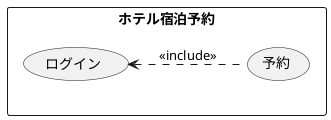@startuml ユースケース図
left to right direction

rectangle ホテル宿泊予約 {
usecase 予約
usecase ログイン
}
ログイン <.. 予約 :<< include >>

@enduml